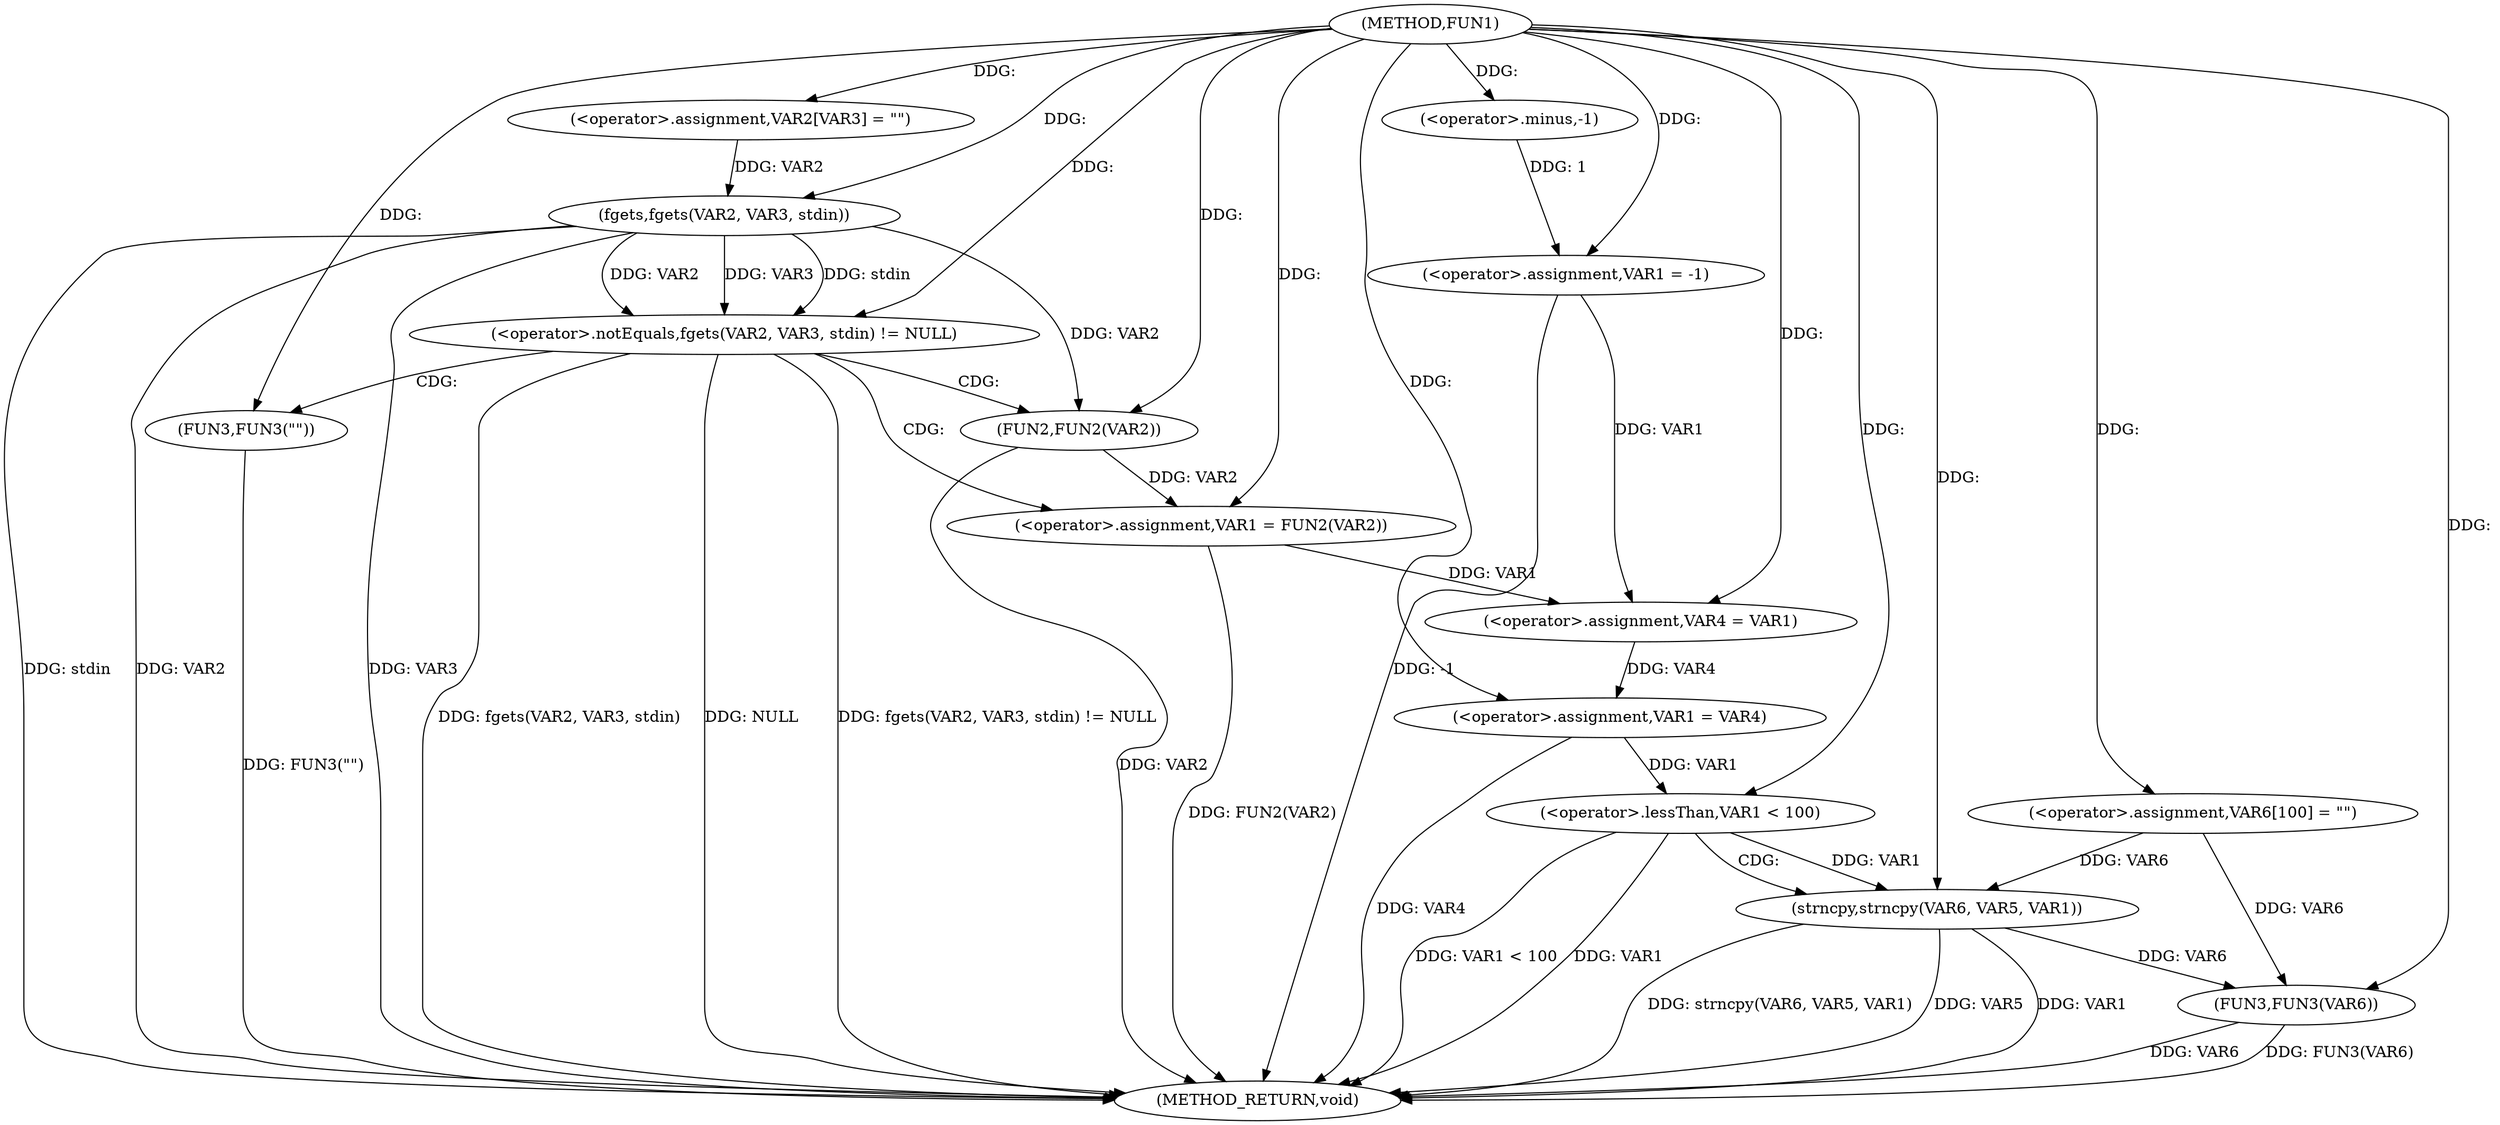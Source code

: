 digraph FUN1 {  
"1000100" [label = "(METHOD,FUN1)" ]
"1000154" [label = "(METHOD_RETURN,void)" ]
"1000103" [label = "(<operator>.assignment,VAR1 = -1)" ]
"1000105" [label = "(<operator>.minus,-1)" ]
"1000109" [label = "(<operator>.assignment,VAR2[VAR3] = \"\")" ]
"1000113" [label = "(<operator>.notEquals,fgets(VAR2, VAR3, stdin) != NULL)" ]
"1000114" [label = "(fgets,fgets(VAR2, VAR3, stdin))" ]
"1000120" [label = "(<operator>.assignment,VAR1 = FUN2(VAR2))" ]
"1000122" [label = "(FUN2,FUN2(VAR2))" ]
"1000126" [label = "(FUN3,FUN3(\"\"))" ]
"1000130" [label = "(<operator>.assignment,VAR4 = VAR1)" ]
"1000134" [label = "(<operator>.assignment,VAR1 = VAR4)" ]
"1000140" [label = "(<operator>.assignment,VAR6[100] = \"\")" ]
"1000144" [label = "(<operator>.lessThan,VAR1 < 100)" ]
"1000148" [label = "(strncpy,strncpy(VAR6, VAR5, VAR1))" ]
"1000152" [label = "(FUN3,FUN3(VAR6))" ]
  "1000114" -> "1000154"  [ label = "DDG: stdin"] 
  "1000148" -> "1000154"  [ label = "DDG: VAR1"] 
  "1000103" -> "1000154"  [ label = "DDG: -1"] 
  "1000113" -> "1000154"  [ label = "DDG: fgets(VAR2, VAR3, stdin)"] 
  "1000122" -> "1000154"  [ label = "DDG: VAR2"] 
  "1000114" -> "1000154"  [ label = "DDG: VAR2"] 
  "1000148" -> "1000154"  [ label = "DDG: strncpy(VAR6, VAR5, VAR1)"] 
  "1000152" -> "1000154"  [ label = "DDG: VAR6"] 
  "1000113" -> "1000154"  [ label = "DDG: NULL"] 
  "1000148" -> "1000154"  [ label = "DDG: VAR5"] 
  "1000114" -> "1000154"  [ label = "DDG: VAR3"] 
  "1000126" -> "1000154"  [ label = "DDG: FUN3(\"\")"] 
  "1000152" -> "1000154"  [ label = "DDG: FUN3(VAR6)"] 
  "1000144" -> "1000154"  [ label = "DDG: VAR1 < 100"] 
  "1000113" -> "1000154"  [ label = "DDG: fgets(VAR2, VAR3, stdin) != NULL"] 
  "1000134" -> "1000154"  [ label = "DDG: VAR4"] 
  "1000120" -> "1000154"  [ label = "DDG: FUN2(VAR2)"] 
  "1000144" -> "1000154"  [ label = "DDG: VAR1"] 
  "1000105" -> "1000103"  [ label = "DDG: 1"] 
  "1000100" -> "1000103"  [ label = "DDG: "] 
  "1000100" -> "1000105"  [ label = "DDG: "] 
  "1000100" -> "1000109"  [ label = "DDG: "] 
  "1000114" -> "1000113"  [ label = "DDG: VAR2"] 
  "1000114" -> "1000113"  [ label = "DDG: VAR3"] 
  "1000114" -> "1000113"  [ label = "DDG: stdin"] 
  "1000109" -> "1000114"  [ label = "DDG: VAR2"] 
  "1000100" -> "1000114"  [ label = "DDG: "] 
  "1000100" -> "1000113"  [ label = "DDG: "] 
  "1000122" -> "1000120"  [ label = "DDG: VAR2"] 
  "1000100" -> "1000120"  [ label = "DDG: "] 
  "1000114" -> "1000122"  [ label = "DDG: VAR2"] 
  "1000100" -> "1000122"  [ label = "DDG: "] 
  "1000100" -> "1000126"  [ label = "DDG: "] 
  "1000103" -> "1000130"  [ label = "DDG: VAR1"] 
  "1000120" -> "1000130"  [ label = "DDG: VAR1"] 
  "1000100" -> "1000130"  [ label = "DDG: "] 
  "1000130" -> "1000134"  [ label = "DDG: VAR4"] 
  "1000100" -> "1000134"  [ label = "DDG: "] 
  "1000100" -> "1000140"  [ label = "DDG: "] 
  "1000134" -> "1000144"  [ label = "DDG: VAR1"] 
  "1000100" -> "1000144"  [ label = "DDG: "] 
  "1000140" -> "1000148"  [ label = "DDG: VAR6"] 
  "1000100" -> "1000148"  [ label = "DDG: "] 
  "1000144" -> "1000148"  [ label = "DDG: VAR1"] 
  "1000140" -> "1000152"  [ label = "DDG: VAR6"] 
  "1000148" -> "1000152"  [ label = "DDG: VAR6"] 
  "1000100" -> "1000152"  [ label = "DDG: "] 
  "1000113" -> "1000120"  [ label = "CDG: "] 
  "1000113" -> "1000122"  [ label = "CDG: "] 
  "1000113" -> "1000126"  [ label = "CDG: "] 
  "1000144" -> "1000148"  [ label = "CDG: "] 
}
